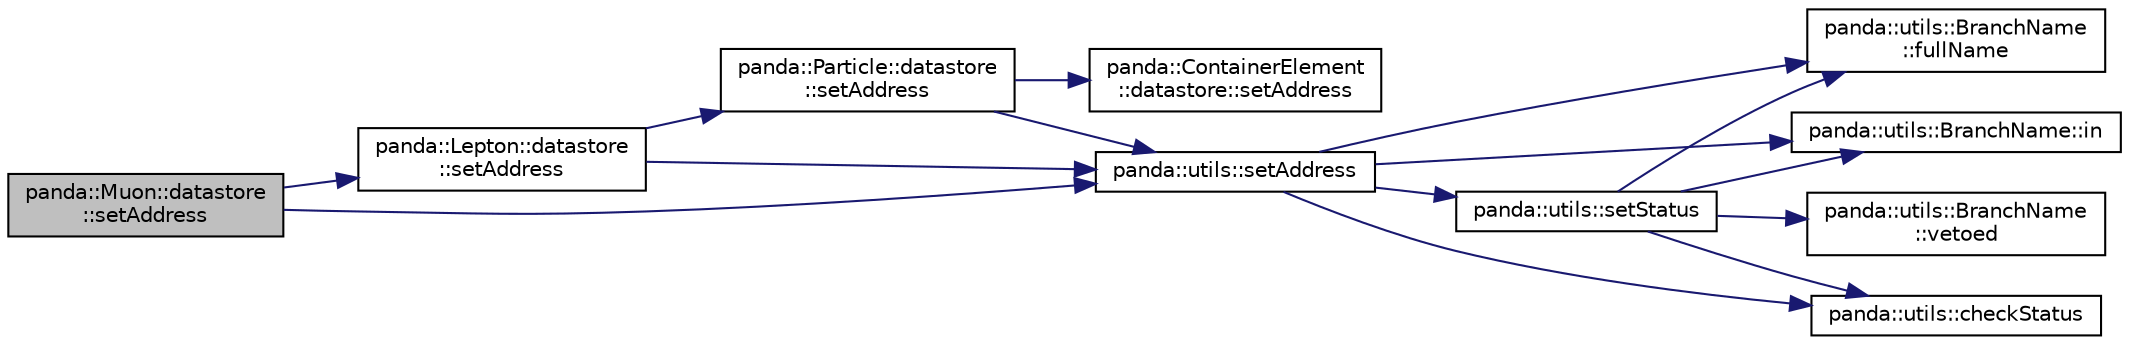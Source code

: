 digraph "panda::Muon::datastore::setAddress"
{
 // INTERACTIVE_SVG=YES
  edge [fontname="Helvetica",fontsize="10",labelfontname="Helvetica",labelfontsize="10"];
  node [fontname="Helvetica",fontsize="10",shape=record];
  rankdir="LR";
  Node1 [label="panda::Muon::datastore\l::setAddress",height=0.2,width=0.4,color="black", fillcolor="grey75", style="filled" fontcolor="black"];
  Node1 -> Node2 [color="midnightblue",fontsize="10",style="solid"];
  Node2 [label="panda::Lepton::datastore\l::setAddress",height=0.2,width=0.4,color="black", fillcolor="white", style="filled",URL="$structpanda_1_1Lepton_1_1datastore.html#a01bc67f154130787caab05786b3169c6"];
  Node2 -> Node3 [color="midnightblue",fontsize="10",style="solid"];
  Node3 [label="panda::Particle::datastore\l::setAddress",height=0.2,width=0.4,color="black", fillcolor="white", style="filled",URL="$structpanda_1_1Particle_1_1datastore.html#a3e4a1f8d223d8378ef2b92a6d4ccd2b0"];
  Node3 -> Node4 [color="midnightblue",fontsize="10",style="solid"];
  Node4 [label="panda::ContainerElement\l::datastore::setAddress",height=0.2,width=0.4,color="black", fillcolor="white", style="filled",URL="$structpanda_1_1ContainerElement_1_1datastore.html#ae59f1a9b346ef85225e9b3691c6728a1"];
  Node3 -> Node5 [color="midnightblue",fontsize="10",style="solid"];
  Node5 [label="panda::utils::setAddress",height=0.2,width=0.4,color="black", fillcolor="white", style="filled",URL="$namespacepanda_1_1utils.html#abf9c62e588560197c2bae9932e6a6e05",tooltip="Set address. "];
  Node5 -> Node6 [color="midnightblue",fontsize="10",style="solid"];
  Node6 [label="panda::utils::BranchName\l::fullName",height=0.2,width=0.4,color="black", fillcolor="white", style="filled",URL="$classpanda_1_1utils_1_1BranchName.html#a13958ff4a9d554d2c057c600b4f70412",tooltip="Prepend the branch name with &lt;objName.&gt;. "];
  Node5 -> Node7 [color="midnightblue",fontsize="10",style="solid"];
  Node7 [label="panda::utils::setStatus",height=0.2,width=0.4,color="black", fillcolor="white", style="filled",URL="$namespacepanda_1_1utils.html#a01665f786d6a2acedb8f008f3fc9fc84",tooltip="Set status of a branch. "];
  Node7 -> Node8 [color="midnightblue",fontsize="10",style="solid"];
  Node8 [label="panda::utils::BranchName::in",height=0.2,width=0.4,color="black", fillcolor="white", style="filled",URL="$classpanda_1_1utils_1_1BranchName.html#a6cc8a6df7c5b12a0221fd49773cca6a7",tooltip="Is the name included and not vetoed? "];
  Node7 -> Node9 [color="midnightblue",fontsize="10",style="solid"];
  Node9 [label="panda::utils::BranchName\l::vetoed",height=0.2,width=0.4,color="black", fillcolor="white", style="filled",URL="$classpanda_1_1utils_1_1BranchName.html#ae3332329bf2afae5ed8e7c35e5d77ffa",tooltip="Is the name included and vetoed? "];
  Node7 -> Node6 [color="midnightblue",fontsize="10",style="solid"];
  Node7 -> Node10 [color="midnightblue",fontsize="10",style="solid"];
  Node10 [label="panda::utils::checkStatus",height=0.2,width=0.4,color="black", fillcolor="white", style="filled",URL="$namespacepanda_1_1utils.html#aafa411773a4b0ee829d99e6e5a0abdcd",tooltip="Check status of a branch. "];
  Node5 -> Node8 [color="midnightblue",fontsize="10",style="solid"];
  Node5 -> Node10 [color="midnightblue",fontsize="10",style="solid"];
  Node2 -> Node5 [color="midnightblue",fontsize="10",style="solid"];
  Node1 -> Node5 [color="midnightblue",fontsize="10",style="solid"];
}

